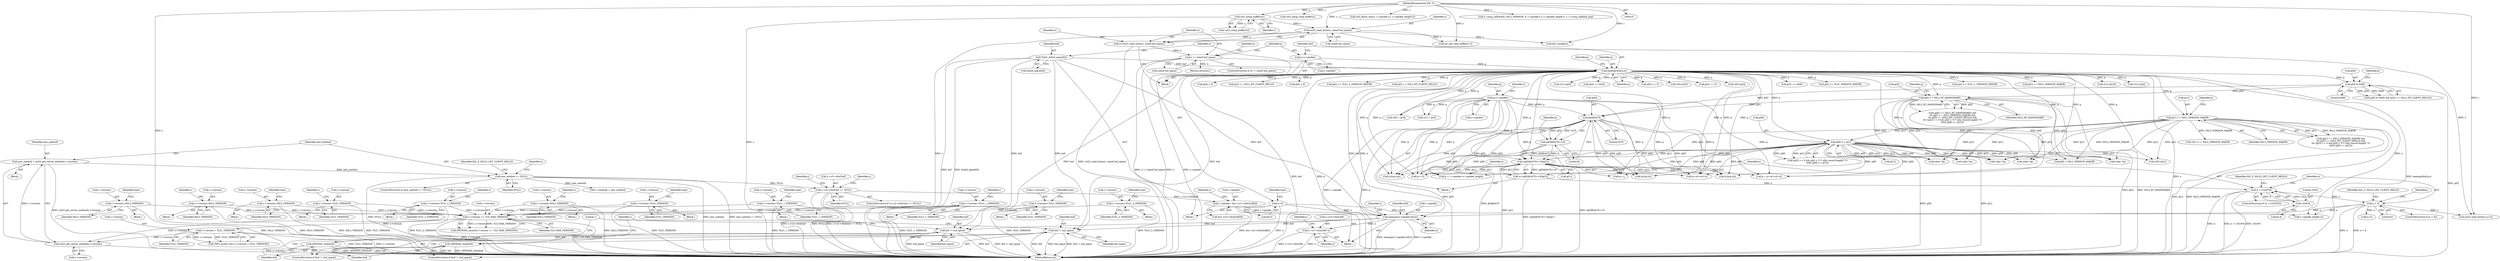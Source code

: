 digraph "0_openssl_6ce9687b5aba5391fc0de50e18779eb676d0e04d@API" {
"1001138" [label="(Call,memcpy(s->packet,buf,n))"];
"1001124" [label="(Call,s->packet= &(s->s3->rbuf.buf[0]))"];
"1001110" [label="(Call,s->s3->rbuf.buf == NULL)"];
"1001075" [label="(Call,new_method == NULL)"];
"1001068" [label="(Call,new_method = ssl23_get_server_method(s->version))"];
"1001070" [label="(Call,ssl23_get_server_method(s->version))"];
"1000689" [label="(Call,s->version <= TLS_MAX_VERSION)"];
"1000606" [label="(Call,s->version=SSL3_VERSION)"];
"1000375" [label="(Call,s->version=SSL3_VERSION)"];
"1000588" [label="(Call,s->version=SSL3_VERSION)"];
"1000356" [label="(Call,s->version=TLS1_VERSION)"];
"1000312" [label="(Call,s->version=TLS1_2_VERSION)"];
"1000406" [label="(Call,s->version=SSL3_VERSION)"];
"1000623" [label="(Call,s->version=TLS1_VERSION)"];
"1000554" [label="(Call,s->version=TLS1_1_VERSION)"];
"1000337" [label="(Call,s->version=TLS1_1_VERSION)"];
"1000571" [label="(Call,s->version=TLS1_VERSION)"];
"1000531" [label="(Call,s->version=TLS1_2_VERSION)"];
"1000697" [label="(Call,s->version < TLS1_VERSION)"];
"1000215" [label="(Call,memcpy(buf,p,n))"];
"1000152" [label="(Call,*buf= &(buf_space[0]))"];
"1000210" [label="(Call,p=s->packet)"];
"1000204" [label="(Call,n != sizeof buf_space)"];
"1000197" [label="(Call,n=ssl23_read_bytes(s, sizeof buf_space))"];
"1000199" [label="(Call,ssl23_read_bytes(s, sizeof buf_space))"];
"1000194" [label="(Call,ssl3_setup_buffers(s))"];
"1000148" [label="(MethodParameterIn,SSL *s)"];
"1000167" [label="(Call,n=0)"];
"1000761" [label="(Call,n < 9)"];
"1000750" [label="(Call,n > (1024*4))"];
"1000736" [label="(Call,n=((p[0]&0x7f)<<8)|p[1])"];
"1000738" [label="(Call,((p[0]&0x7f)<<8)|p[1])"];
"1000739" [label="(Call,(p[0]&0x7f)<<8)"];
"1000740" [label="(Call,p[0]&0x7f)"];
"1000221" [label="(Call,p[0] & 0x80)"];
"1000430" [label="(Call,p[0] == SSL3_RT_HANDSHAKE)"];
"1000717" [label="(Call,p=s->packet)"];
"1000436" [label="(Call,p[1] == SSL3_VERSION_MAJOR)"];
"1000459" [label="(Call,p[9] >= p[1])"];
"1000752" [label="(Call,1024*4)"];
"1001144" [label="(Call,s->s3->rbuf.left=n)"];
"1001228" [label="(Call,buf != buf_space)"];
"1001231" [label="(Call,OPENSSL_free(buf))"];
"1001238" [label="(Call,buf != buf_space)"];
"1001241" [label="(Call,OPENSSL_free(buf))"];
"1000587" [label="(Block,)"];
"1000193" [label="(Call,!ssl3_setup_buffers(s))"];
"1001121" [label="(Call,ssl3_setup_read_buffer(s))"];
"1000173" [label="(Identifier,type)"];
"1000430" [label="(Call,p[0] == SSL3_RT_HANDSHAKE)"];
"1000431" [label="(Call,p[0])"];
"1001245" [label="(Literal,1)"];
"1000605" [label="(Block,)"];
"1000492" [label="(Call,p[9] > SSL3_VERSION_MAJOR)"];
"1000695" [label="(Call,FIPS_mode() && (s->version < TLS1_VERSION))"];
"1001125" [label="(Call,s->packet)"];
"1000701" [label="(Identifier,TLS1_VERSION)"];
"1000437" [label="(Call,p[1])"];
"1000588" [label="(Call,s->version=SSL3_VERSION)"];
"1000195" [label="(Identifier,s)"];
"1000690" [label="(Call,s->version)"];
"1000610" [label="(Identifier,SSL3_VERSION)"];
"1000222" [label="(Call,p[0])"];
"1000454" [label="(Call,p[4] < 5)"];
"1001228" [label="(Call,buf != buf_space)"];
"1000739" [label="(Call,(p[0]&0x7f)<<8)"];
"1000216" [label="(Identifier,buf)"];
"1000200" [label="(Identifier,s)"];
"1000341" [label="(Identifier,TLS1_1_VERSION)"];
"1000688" [label="(Call,OPENSSL_assert(s->version <= TLS_MAX_VERSION))"];
"1000746" [label="(Call,p[1])"];
"1001104" [label="(Call,s->packet_length=n)"];
"1000316" [label="(Identifier,TLS1_2_VERSION)"];
"1000149" [label="(Block,)"];
"1000821" [label="(Call,p+=5)"];
"1000226" [label="(Call,p[2] == SSL2_MT_CLIENT_HELLO)"];
"1000225" [label="(Literal,0x80)"];
"1000382" [label="(Identifier,s)"];
"1000169" [label="(Literal,0)"];
"1000762" [label="(Identifier,n)"];
"1001083" [label="(Call,s->method = new_method)"];
"1000223" [label="(Identifier,p)"];
"1000220" [label="(Call,(p[0] & 0x80) && (p[2] == SSL2_MT_CLIENT_HELLO))"];
"1000356" [label="(Call,s->version=TLS1_VERSION)"];
"1000575" [label="(Identifier,TLS1_VERSION)"];
"1000436" [label="(Call,p[1] == SSL3_VERSION_MAJOR)"];
"1001076" [label="(Identifier,new_method)"];
"1000754" [label="(Literal,4)"];
"1001126" [label="(Identifier,s)"];
"1000530" [label="(Block,)"];
"1000460" [label="(Call,p[9])"];
"1000629" [label="(Identifier,type)"];
"1001066" [label="(Block,)"];
"1000413" [label="(Identifier,s)"];
"1001080" [label="(Identifier,SSL_F_SSL23_GET_CLIENT_HELLO)"];
"1001142" [label="(Identifier,buf)"];
"1000206" [label="(Call,sizeof buf_space)"];
"1000215" [label="(Call,memcpy(buf,p,n))"];
"1000481" [label="(Call,p[4] < 6)"];
"1000827" [label="(Call,n2s(p,sil))"];
"1000300" [label="(Call,p[4] >= TLS1_2_VERSION_MINOR)"];
"1000363" [label="(Identifier,s)"];
"1000463" [label="(Call,p[1])"];
"1001122" [label="(Identifier,s)"];
"1000208" [label="(Return,return(n);)"];
"1000577" [label="(Identifier,type)"];
"1000194" [label="(Call,ssl3_setup_buffers(s))"];
"1000697" [label="(Call,s->version < TLS1_VERSION)"];
"1001139" [label="(Call,s->packet)"];
"1001143" [label="(Identifier,n)"];
"1000698" [label="(Call,s->version)"];
"1001118" [label="(Identifier,NULL)"];
"1000442" [label="(Call,p[5] == SSL3_MT_CLIENT_HELLO)"];
"1000757" [label="(Identifier,SSL_F_SSL23_GET_CLIENT_HELLO)"];
"1000152" [label="(Call,*buf= &(buf_space[0]))"];
"1000740" [label="(Call,p[0]&0x7f)"];
"1000154" [label="(Call,&(buf_space[0]))"];
"1001152" [label="(Identifier,n)"];
"1000360" [label="(Identifier,TLS1_VERSION)"];
"1000689" [label="(Call,s->version <= TLS_MAX_VERSION)"];
"1001246" [label="(MethodReturn,int)"];
"1001237" [label="(ControlStructure,if (buf != buf_space))"];
"1000217" [label="(Identifier,p)"];
"1000747" [label="(Identifier,p)"];
"1000554" [label="(Call,s->version=TLS1_1_VERSION)"];
"1000148" [label="(MethodParameterIn,SSL *s)"];
"1000447" [label="(Call,(p[3] == 0 && p[4] < 5 /* silly record length? */)\n\t\t\t\t|| (p[9] >= p[1]))"];
"1001235" [label="(Identifier,s)"];
"1000977" [label="(Call,p = p+csl+sil+cl)"];
"1000722" [label="(Call,v[0] = p[3])"];
"1000763" [label="(Literal,9)"];
"1001241" [label="(Call,OPENSSL_free(buf))"];
"1000375" [label="(Call,s->version=SSL3_VERSION)"];
"1000284" [label="(Call,v[1]=p[4])"];
"1000637" [label="(Call,(char *)p)"];
"1000197" [label="(Call,n=ssl23_read_bytes(s, sizeof buf_space))"];
"1000623" [label="(Call,s->version=TLS1_VERSION)"];
"1000782" [label="(Call,ssl3_finish_mac(s, s->packet+2, s->packet_length-2))"];
"1000201" [label="(Call,sizeof buf_space)"];
"1000752" [label="(Call,1024*4)"];
"1000405" [label="(Block,)"];
"1000760" [label="(ControlStructure,if (n < 9))"];
"1000749" [label="(ControlStructure,if (n > (1024*4)))"];
"1000693" [label="(Identifier,TLS_MAX_VERSION)"];
"1001071" [label="(Call,s->version)"];
"1000729" [label="(Call,v[1] = p[4])"];
"1001098" [label="(Block,)"];
"1000429" [label="(Call,(p[0] == SSL3_RT_HANDSHAKE) &&\n\t\t\t (p[1] == SSL3_VERSION_MAJOR) &&\n\t\t\t (p[5] == SSL3_MT_CLIENT_HELLO) &&\n\t\t\t ((p[3] == 0 && p[4] < 5 /* silly record length? */)\n\t\t\t\t|| (p[9] >= p[1])))"];
"1000745" [label="(Literal,8)"];
"1000212" [label="(Call,s->packet)"];
"1000357" [label="(Call,s->version)"];
"1001138" [label="(Call,memcpy(s->packet,buf,n))"];
"1001157" [label="(Identifier,s)"];
"1000239" [label="(Call,p[4] == 0x02)"];
"1000313" [label="(Call,s->version)"];
"1000571" [label="(Call,s->version=TLS1_VERSION)"];
"1000594" [label="(Identifier,type)"];
"1000589" [label="(Call,s->version)"];
"1000218" [label="(Identifier,n)"];
"1001069" [label="(Identifier,new_method)"];
"1000221" [label="(Call,p[0] & 0x80)"];
"1000476" [label="(Call,p[3] == 0)"];
"1000761" [label="(Call,n < 9)"];
"1000624" [label="(Call,s->version)"];
"1000572" [label="(Call,s->version)"];
"1001124" [label="(Call,s->packet= &(s->s3->rbuf.buf[0]))"];
"1000766" [label="(Identifier,SSL_F_SSL23_GET_CLIENT_HELLO)"];
"1000744" [label="(Literal,0x7f)"];
"1000319" [label="(Identifier,s)"];
"1000467" [label="(Call,v[0]=p[1])"];
"1000277" [label="(Call,v[0]=p[3])"];
"1001242" [label="(Identifier,buf)"];
"1000449" [label="(Call,p[3] == 0)"];
"1000612" [label="(Identifier,type)"];
"1000210" [label="(Call,p=s->packet)"];
"1000153" [label="(Identifier,buf)"];
"1000773" [label="(Call,n+2)"];
"1000337" [label="(Call,s->version=TLS1_1_VERSION)"];
"1001077" [label="(Identifier,NULL)"];
"1001231" [label="(Call,OPENSSL_free(buf))"];
"1001111" [label="(Call,s->s3->rbuf.buf)"];
"1000717" [label="(Call,p=s->packet)"];
"1000560" [label="(Identifier,type)"];
"1000751" [label="(Identifier,n)"];
"1001068" [label="(Call,new_method = ssl23_get_server_method(s->version))"];
"1000724" [label="(Identifier,v)"];
"1001085" [label="(Identifier,s)"];
"1000444" [label="(Identifier,p)"];
"1001148" [label="(Identifier,s)"];
"1000379" [label="(Identifier,SSL3_VERSION)"];
"1000338" [label="(Call,s->version)"];
"1000737" [label="(Identifier,n)"];
"1000646" [label="(Call,(char *)p)"];
"1000655" [label="(Call,(char *)p)"];
"1001090" [label="(Call,ssl_init_wbio_buffer(s,1))"];
"1000824" [label="(Call,n2s(p,csl))"];
"1000678" [label="(Call,(char *)p)"];
"1000770" [label="(Identifier,j)"];
"1000355" [label="(Block,)"];
"1001075" [label="(Call,new_method == NULL)"];
"1000245" [label="(Call,v[0]=p[3])"];
"1000531" [label="(Call,s->version=TLS1_2_VERSION)"];
"1000532" [label="(Call,s->version)"];
"1000182" [label="(Block,)"];
"1000459" [label="(Call,p[9] >= p[1])"];
"1000374" [label="(Block,)"];
"1000627" [label="(Identifier,TLS1_VERSION)"];
"1000979" [label="(Call,p+csl+sil+cl)"];
"1000622" [label="(Block,)"];
"1001238" [label="(Call,buf != buf_space)"];
"1000204" [label="(Call,n != sizeof buf_space)"];
"1000167" [label="(Call,n=0)"];
"1001230" [label="(Identifier,buf_space)"];
"1000198" [label="(Identifier,n)"];
"1001234" [label="(Call,SSL_accept(s))"];
"1000870" [label="(Call,*(d++) = SSL3_VERSION_MAJOR)"];
"1001002" [label="(Call,p++)"];
"1000553" [label="(Block,)"];
"1001074" [label="(ControlStructure,if (new_method == NULL))"];
"1000234" [label="(Call,p[3] == 0x00)"];
"1000203" [label="(ControlStructure,if (n != sizeof buf_space))"];
"1000407" [label="(Call,s->version)"];
"1001145" [label="(Call,s->s3->rbuf.left)"];
"1001144" [label="(Call,s->s3->rbuf.left=n)"];
"1001232" [label="(Identifier,buf)"];
"1001140" [label="(Identifier,s)"];
"1001110" [label="(Call,s->s3->rbuf.buf == NULL)"];
"1000750" [label="(Call,n > (1024*4))"];
"1000344" [label="(Identifier,s)"];
"1000292" [label="(Call,p[4] >= TLS1_VERSION_MINOR)"];
"1000168" [label="(Identifier,n)"];
"1000555" [label="(Call,s->version)"];
"1000325" [label="(Call,p[4] >= TLS1_1_VERSION_MINOR)"];
"1000719" [label="(Call,s->packet)"];
"1001239" [label="(Identifier,buf)"];
"1000271" [label="(Call,p[3] == SSL3_VERSION_MAJOR)"];
"1000376" [label="(Call,s->version)"];
"1000663" [label="(Call,(char *)p)"];
"1000312" [label="(Call,s->version=TLS1_2_VERSION)"];
"1001240" [label="(Identifier,buf_space)"];
"1000607" [label="(Call,s->version)"];
"1000336" [label="(Block,)"];
"1001128" [label="(Call,&(s->s3->rbuf.buf[0]))"];
"1000753" [label="(Literal,1024)"];
"1000199" [label="(Call,ssl23_read_bytes(s, sizeof buf_space))"];
"1000535" [label="(Identifier,TLS1_2_VERSION)"];
"1000503" [label="(Call,v[1]=p[10])"];
"1000410" [label="(Identifier,SSL3_VERSION)"];
"1000987" [label="(Call,p <  s->packet+s->packet_length)"];
"1001229" [label="(Identifier,buf)"];
"1000830" [label="(Call,n2s(p,cl))"];
"1000406" [label="(Call,s->version=SSL3_VERSION)"];
"1000798" [label="(Call,s->msg_callback(0, SSL2_VERSION, 0, s->packet+2, s->packet_length-2, s, s->msg_callback_arg))"];
"1000438" [label="(Identifier,p)"];
"1000771" [label="(Call,ssl23_read_bytes(s,n+2))"];
"1000713" [label="(Block,)"];
"1000741" [label="(Call,p[0])"];
"1000228" [label="(Identifier,p)"];
"1000718" [label="(Identifier,p)"];
"1001227" [label="(ControlStructure,if (buf != buf_space))"];
"1000558" [label="(Identifier,TLS1_1_VERSION)"];
"1000205" [label="(Identifier,n)"];
"1000570" [label="(Block,)"];
"1000252" [label="(Call,v[1]=p[4])"];
"1000440" [label="(Identifier,SSL3_VERSION_MAJOR)"];
"1000434" [label="(Identifier,SSL3_RT_HANDSHAKE)"];
"1000211" [label="(Identifier,p)"];
"1000311" [label="(Block,)"];
"1000738" [label="(Call,((p[0]&0x7f)<<8)|p[1])"];
"1000435" [label="(Call,(p[1] == SSL3_VERSION_MAJOR) &&\n\t\t\t (p[5] == SSL3_MT_CLIENT_HELLO) &&\n\t\t\t ((p[3] == 0 && p[4] < 5 /* silly record length? */)\n\t\t\t\t|| (p[9] >= p[1])))"];
"1001109" [label="(ControlStructure,if (s->s3->rbuf.buf == NULL))"];
"1000209" [label="(Identifier,n)"];
"1000592" [label="(Identifier,SSL3_VERSION)"];
"1000606" [label="(Call,s->version=SSL3_VERSION)"];
"1001070" [label="(Call,ssl23_get_server_method(s->version))"];
"1000736" [label="(Call,n=((p[0]&0x7f)<<8)|p[1])"];
"1000537" [label="(Identifier,type)"];
"1001138" -> "1001098"  [label="AST: "];
"1001138" -> "1001143"  [label="CFG: "];
"1001139" -> "1001138"  [label="AST: "];
"1001142" -> "1001138"  [label="AST: "];
"1001143" -> "1001138"  [label="AST: "];
"1001148" -> "1001138"  [label="CFG: "];
"1001138" -> "1001246"  [label="DDG: s->packet"];
"1001138" -> "1001246"  [label="DDG: memcpy(s->packet,buf,n)"];
"1001124" -> "1001138"  [label="DDG: s->packet"];
"1000215" -> "1001138"  [label="DDG: buf"];
"1000215" -> "1001138"  [label="DDG: n"];
"1000152" -> "1001138"  [label="DDG: buf"];
"1000167" -> "1001138"  [label="DDG: n"];
"1000761" -> "1001138"  [label="DDG: n"];
"1001138" -> "1001144"  [label="DDG: n"];
"1001138" -> "1001228"  [label="DDG: buf"];
"1001138" -> "1001238"  [label="DDG: buf"];
"1001124" -> "1001098"  [label="AST: "];
"1001124" -> "1001128"  [label="CFG: "];
"1001125" -> "1001124"  [label="AST: "];
"1001128" -> "1001124"  [label="AST: "];
"1001140" -> "1001124"  [label="CFG: "];
"1001124" -> "1001246"  [label="DDG: &(s->s3->rbuf.buf[0])"];
"1001110" -> "1001124"  [label="DDG: s->s3->rbuf.buf"];
"1001110" -> "1001109"  [label="AST: "];
"1001110" -> "1001118"  [label="CFG: "];
"1001111" -> "1001110"  [label="AST: "];
"1001118" -> "1001110"  [label="AST: "];
"1001122" -> "1001110"  [label="CFG: "];
"1001126" -> "1001110"  [label="CFG: "];
"1001110" -> "1001246"  [label="DDG: s->s3->rbuf.buf == NULL"];
"1001110" -> "1001246"  [label="DDG: s->s3->rbuf.buf"];
"1001110" -> "1001246"  [label="DDG: NULL"];
"1001075" -> "1001110"  [label="DDG: NULL"];
"1001075" -> "1001074"  [label="AST: "];
"1001075" -> "1001077"  [label="CFG: "];
"1001076" -> "1001075"  [label="AST: "];
"1001077" -> "1001075"  [label="AST: "];
"1001080" -> "1001075"  [label="CFG: "];
"1001085" -> "1001075"  [label="CFG: "];
"1001075" -> "1001246"  [label="DDG: new_method == NULL"];
"1001075" -> "1001246"  [label="DDG: NULL"];
"1001075" -> "1001246"  [label="DDG: new_method"];
"1001068" -> "1001075"  [label="DDG: new_method"];
"1001075" -> "1001083"  [label="DDG: new_method"];
"1001068" -> "1001066"  [label="AST: "];
"1001068" -> "1001070"  [label="CFG: "];
"1001069" -> "1001068"  [label="AST: "];
"1001070" -> "1001068"  [label="AST: "];
"1001076" -> "1001068"  [label="CFG: "];
"1001068" -> "1001246"  [label="DDG: ssl23_get_server_method(s->version)"];
"1001070" -> "1001068"  [label="DDG: s->version"];
"1001070" -> "1001071"  [label="CFG: "];
"1001071" -> "1001070"  [label="AST: "];
"1001070" -> "1001246"  [label="DDG: s->version"];
"1000689" -> "1001070"  [label="DDG: s->version"];
"1000697" -> "1001070"  [label="DDG: s->version"];
"1000689" -> "1000688"  [label="AST: "];
"1000689" -> "1000693"  [label="CFG: "];
"1000690" -> "1000689"  [label="AST: "];
"1000693" -> "1000689"  [label="AST: "];
"1000688" -> "1000689"  [label="CFG: "];
"1000689" -> "1001246"  [label="DDG: TLS_MAX_VERSION"];
"1000689" -> "1001246"  [label="DDG: s->version"];
"1000689" -> "1000688"  [label="DDG: s->version"];
"1000689" -> "1000688"  [label="DDG: TLS_MAX_VERSION"];
"1000606" -> "1000689"  [label="DDG: s->version"];
"1000375" -> "1000689"  [label="DDG: s->version"];
"1000588" -> "1000689"  [label="DDG: s->version"];
"1000356" -> "1000689"  [label="DDG: s->version"];
"1000312" -> "1000689"  [label="DDG: s->version"];
"1000406" -> "1000689"  [label="DDG: s->version"];
"1000623" -> "1000689"  [label="DDG: s->version"];
"1000554" -> "1000689"  [label="DDG: s->version"];
"1000337" -> "1000689"  [label="DDG: s->version"];
"1000571" -> "1000689"  [label="DDG: s->version"];
"1000531" -> "1000689"  [label="DDG: s->version"];
"1000689" -> "1000697"  [label="DDG: s->version"];
"1000606" -> "1000605"  [label="AST: "];
"1000606" -> "1000610"  [label="CFG: "];
"1000607" -> "1000606"  [label="AST: "];
"1000610" -> "1000606"  [label="AST: "];
"1000612" -> "1000606"  [label="CFG: "];
"1000606" -> "1001246"  [label="DDG: SSL3_VERSION"];
"1000375" -> "1000374"  [label="AST: "];
"1000375" -> "1000379"  [label="CFG: "];
"1000376" -> "1000375"  [label="AST: "];
"1000379" -> "1000375"  [label="AST: "];
"1000382" -> "1000375"  [label="CFG: "];
"1000375" -> "1001246"  [label="DDG: SSL3_VERSION"];
"1000588" -> "1000587"  [label="AST: "];
"1000588" -> "1000592"  [label="CFG: "];
"1000589" -> "1000588"  [label="AST: "];
"1000592" -> "1000588"  [label="AST: "];
"1000594" -> "1000588"  [label="CFG: "];
"1000588" -> "1001246"  [label="DDG: SSL3_VERSION"];
"1000356" -> "1000355"  [label="AST: "];
"1000356" -> "1000360"  [label="CFG: "];
"1000357" -> "1000356"  [label="AST: "];
"1000360" -> "1000356"  [label="AST: "];
"1000363" -> "1000356"  [label="CFG: "];
"1000356" -> "1001246"  [label="DDG: TLS1_VERSION"];
"1000312" -> "1000311"  [label="AST: "];
"1000312" -> "1000316"  [label="CFG: "];
"1000313" -> "1000312"  [label="AST: "];
"1000316" -> "1000312"  [label="AST: "];
"1000319" -> "1000312"  [label="CFG: "];
"1000312" -> "1001246"  [label="DDG: TLS1_2_VERSION"];
"1000406" -> "1000405"  [label="AST: "];
"1000406" -> "1000410"  [label="CFG: "];
"1000407" -> "1000406"  [label="AST: "];
"1000410" -> "1000406"  [label="AST: "];
"1000413" -> "1000406"  [label="CFG: "];
"1000406" -> "1001246"  [label="DDG: SSL3_VERSION"];
"1000623" -> "1000622"  [label="AST: "];
"1000623" -> "1000627"  [label="CFG: "];
"1000624" -> "1000623"  [label="AST: "];
"1000627" -> "1000623"  [label="AST: "];
"1000629" -> "1000623"  [label="CFG: "];
"1000623" -> "1001246"  [label="DDG: TLS1_VERSION"];
"1000554" -> "1000553"  [label="AST: "];
"1000554" -> "1000558"  [label="CFG: "];
"1000555" -> "1000554"  [label="AST: "];
"1000558" -> "1000554"  [label="AST: "];
"1000560" -> "1000554"  [label="CFG: "];
"1000554" -> "1001246"  [label="DDG: TLS1_1_VERSION"];
"1000337" -> "1000336"  [label="AST: "];
"1000337" -> "1000341"  [label="CFG: "];
"1000338" -> "1000337"  [label="AST: "];
"1000341" -> "1000337"  [label="AST: "];
"1000344" -> "1000337"  [label="CFG: "];
"1000337" -> "1001246"  [label="DDG: TLS1_1_VERSION"];
"1000571" -> "1000570"  [label="AST: "];
"1000571" -> "1000575"  [label="CFG: "];
"1000572" -> "1000571"  [label="AST: "];
"1000575" -> "1000571"  [label="AST: "];
"1000577" -> "1000571"  [label="CFG: "];
"1000571" -> "1001246"  [label="DDG: TLS1_VERSION"];
"1000531" -> "1000530"  [label="AST: "];
"1000531" -> "1000535"  [label="CFG: "];
"1000532" -> "1000531"  [label="AST: "];
"1000535" -> "1000531"  [label="AST: "];
"1000537" -> "1000531"  [label="CFG: "];
"1000531" -> "1001246"  [label="DDG: TLS1_2_VERSION"];
"1000697" -> "1000695"  [label="AST: "];
"1000697" -> "1000701"  [label="CFG: "];
"1000698" -> "1000697"  [label="AST: "];
"1000701" -> "1000697"  [label="AST: "];
"1000695" -> "1000697"  [label="CFG: "];
"1000697" -> "1001246"  [label="DDG: TLS1_VERSION"];
"1000697" -> "1001246"  [label="DDG: s->version"];
"1000697" -> "1000695"  [label="DDG: s->version"];
"1000697" -> "1000695"  [label="DDG: TLS1_VERSION"];
"1000215" -> "1000182"  [label="AST: "];
"1000215" -> "1000218"  [label="CFG: "];
"1000216" -> "1000215"  [label="AST: "];
"1000217" -> "1000215"  [label="AST: "];
"1000218" -> "1000215"  [label="AST: "];
"1000223" -> "1000215"  [label="CFG: "];
"1000215" -> "1001246"  [label="DDG: buf"];
"1000215" -> "1001246"  [label="DDG: p"];
"1000215" -> "1001246"  [label="DDG: n"];
"1000215" -> "1001246"  [label="DDG: memcpy(buf,p,n)"];
"1000152" -> "1000215"  [label="DDG: buf"];
"1000210" -> "1000215"  [label="DDG: p"];
"1000204" -> "1000215"  [label="DDG: n"];
"1000215" -> "1000221"  [label="DDG: p"];
"1000215" -> "1000226"  [label="DDG: p"];
"1000215" -> "1000234"  [label="DDG: p"];
"1000215" -> "1000239"  [label="DDG: p"];
"1000215" -> "1000245"  [label="DDG: p"];
"1000215" -> "1000252"  [label="DDG: p"];
"1000215" -> "1000271"  [label="DDG: p"];
"1000215" -> "1000277"  [label="DDG: p"];
"1000215" -> "1000284"  [label="DDG: p"];
"1000215" -> "1000292"  [label="DDG: p"];
"1000215" -> "1000300"  [label="DDG: p"];
"1000215" -> "1000325"  [label="DDG: p"];
"1000215" -> "1000430"  [label="DDG: p"];
"1000215" -> "1000436"  [label="DDG: p"];
"1000215" -> "1000442"  [label="DDG: p"];
"1000215" -> "1000449"  [label="DDG: p"];
"1000215" -> "1000454"  [label="DDG: p"];
"1000215" -> "1000459"  [label="DDG: p"];
"1000215" -> "1000467"  [label="DDG: p"];
"1000215" -> "1000476"  [label="DDG: p"];
"1000215" -> "1000481"  [label="DDG: p"];
"1000215" -> "1000492"  [label="DDG: p"];
"1000215" -> "1000503"  [label="DDG: p"];
"1000215" -> "1000637"  [label="DDG: p"];
"1000215" -> "1000722"  [label="DDG: p"];
"1000215" -> "1000729"  [label="DDG: p"];
"1000215" -> "1000738"  [label="DDG: p"];
"1000215" -> "1000821"  [label="DDG: p"];
"1000215" -> "1000824"  [label="DDG: p"];
"1000215" -> "1000827"  [label="DDG: p"];
"1000215" -> "1000830"  [label="DDG: p"];
"1000215" -> "1000977"  [label="DDG: p"];
"1000215" -> "1000979"  [label="DDG: p"];
"1000215" -> "1000987"  [label="DDG: p"];
"1000215" -> "1001002"  [label="DDG: p"];
"1000215" -> "1001104"  [label="DDG: n"];
"1000215" -> "1001228"  [label="DDG: buf"];
"1000215" -> "1001238"  [label="DDG: buf"];
"1000152" -> "1000149"  [label="AST: "];
"1000152" -> "1000154"  [label="CFG: "];
"1000153" -> "1000152"  [label="AST: "];
"1000154" -> "1000152"  [label="AST: "];
"1000168" -> "1000152"  [label="CFG: "];
"1000152" -> "1001246"  [label="DDG: buf"];
"1000152" -> "1001246"  [label="DDG: &(buf_space[0])"];
"1000152" -> "1001228"  [label="DDG: buf"];
"1000152" -> "1001238"  [label="DDG: buf"];
"1000210" -> "1000182"  [label="AST: "];
"1000210" -> "1000212"  [label="CFG: "];
"1000211" -> "1000210"  [label="AST: "];
"1000212" -> "1000210"  [label="AST: "];
"1000216" -> "1000210"  [label="CFG: "];
"1000210" -> "1001246"  [label="DDG: s->packet"];
"1000204" -> "1000203"  [label="AST: "];
"1000204" -> "1000206"  [label="CFG: "];
"1000205" -> "1000204"  [label="AST: "];
"1000206" -> "1000204"  [label="AST: "];
"1000209" -> "1000204"  [label="CFG: "];
"1000211" -> "1000204"  [label="CFG: "];
"1000204" -> "1001246"  [label="DDG: n"];
"1000204" -> "1001246"  [label="DDG: n != sizeof buf_space"];
"1000197" -> "1000204"  [label="DDG: n"];
"1000204" -> "1000208"  [label="DDG: n"];
"1000197" -> "1000182"  [label="AST: "];
"1000197" -> "1000199"  [label="CFG: "];
"1000198" -> "1000197"  [label="AST: "];
"1000199" -> "1000197"  [label="AST: "];
"1000205" -> "1000197"  [label="CFG: "];
"1000197" -> "1001246"  [label="DDG: ssl23_read_bytes(s, sizeof buf_space)"];
"1000199" -> "1000197"  [label="DDG: s"];
"1000199" -> "1000201"  [label="CFG: "];
"1000200" -> "1000199"  [label="AST: "];
"1000201" -> "1000199"  [label="AST: "];
"1000199" -> "1001246"  [label="DDG: s"];
"1000194" -> "1000199"  [label="DDG: s"];
"1000148" -> "1000199"  [label="DDG: s"];
"1000199" -> "1000771"  [label="DDG: s"];
"1000199" -> "1001090"  [label="DDG: s"];
"1000199" -> "1001234"  [label="DDG: s"];
"1000194" -> "1000193"  [label="AST: "];
"1000194" -> "1000195"  [label="CFG: "];
"1000195" -> "1000194"  [label="AST: "];
"1000193" -> "1000194"  [label="CFG: "];
"1000194" -> "1001246"  [label="DDG: s"];
"1000194" -> "1000193"  [label="DDG: s"];
"1000148" -> "1000194"  [label="DDG: s"];
"1000148" -> "1000147"  [label="AST: "];
"1000148" -> "1001246"  [label="DDG: s"];
"1000148" -> "1000771"  [label="DDG: s"];
"1000148" -> "1000782"  [label="DDG: s"];
"1000148" -> "1000798"  [label="DDG: s"];
"1000148" -> "1001090"  [label="DDG: s"];
"1000148" -> "1001121"  [label="DDG: s"];
"1000148" -> "1001234"  [label="DDG: s"];
"1000167" -> "1000149"  [label="AST: "];
"1000167" -> "1000169"  [label="CFG: "];
"1000168" -> "1000167"  [label="AST: "];
"1000169" -> "1000167"  [label="AST: "];
"1000173" -> "1000167"  [label="CFG: "];
"1000167" -> "1001246"  [label="DDG: n"];
"1000167" -> "1001104"  [label="DDG: n"];
"1000761" -> "1000760"  [label="AST: "];
"1000761" -> "1000763"  [label="CFG: "];
"1000762" -> "1000761"  [label="AST: "];
"1000763" -> "1000761"  [label="AST: "];
"1000766" -> "1000761"  [label="CFG: "];
"1000770" -> "1000761"  [label="CFG: "];
"1000761" -> "1001246"  [label="DDG: n"];
"1000761" -> "1001246"  [label="DDG: n < 9"];
"1000750" -> "1000761"  [label="DDG: n"];
"1000761" -> "1000771"  [label="DDG: n"];
"1000761" -> "1000773"  [label="DDG: n"];
"1000761" -> "1001104"  [label="DDG: n"];
"1000750" -> "1000749"  [label="AST: "];
"1000750" -> "1000752"  [label="CFG: "];
"1000751" -> "1000750"  [label="AST: "];
"1000752" -> "1000750"  [label="AST: "];
"1000757" -> "1000750"  [label="CFG: "];
"1000762" -> "1000750"  [label="CFG: "];
"1000750" -> "1001246"  [label="DDG: n"];
"1000750" -> "1001246"  [label="DDG: n > (1024*4)"];
"1000750" -> "1001246"  [label="DDG: 1024*4"];
"1000736" -> "1000750"  [label="DDG: n"];
"1000752" -> "1000750"  [label="DDG: 1024"];
"1000752" -> "1000750"  [label="DDG: 4"];
"1000736" -> "1000713"  [label="AST: "];
"1000736" -> "1000738"  [label="CFG: "];
"1000737" -> "1000736"  [label="AST: "];
"1000738" -> "1000736"  [label="AST: "];
"1000751" -> "1000736"  [label="CFG: "];
"1000736" -> "1001246"  [label="DDG: ((p[0]&0x7f)<<8)|p[1]"];
"1000738" -> "1000736"  [label="DDG: (p[0]&0x7f)<<8"];
"1000738" -> "1000736"  [label="DDG: p[1]"];
"1000738" -> "1000746"  [label="CFG: "];
"1000739" -> "1000738"  [label="AST: "];
"1000746" -> "1000738"  [label="AST: "];
"1000738" -> "1001246"  [label="DDG: (p[0]&0x7f)<<8"];
"1000738" -> "1001246"  [label="DDG: p[1]"];
"1000739" -> "1000738"  [label="DDG: p[0]&0x7f"];
"1000739" -> "1000738"  [label="DDG: 8"];
"1000436" -> "1000738"  [label="DDG: p[1]"];
"1000459" -> "1000738"  [label="DDG: p[1]"];
"1000717" -> "1000738"  [label="DDG: p"];
"1000738" -> "1000821"  [label="DDG: p[1]"];
"1000738" -> "1000824"  [label="DDG: p[1]"];
"1000738" -> "1000827"  [label="DDG: p[1]"];
"1000738" -> "1000830"  [label="DDG: p[1]"];
"1000738" -> "1000977"  [label="DDG: p[1]"];
"1000738" -> "1000979"  [label="DDG: p[1]"];
"1000738" -> "1000987"  [label="DDG: p[1]"];
"1000738" -> "1001002"  [label="DDG: p[1]"];
"1000739" -> "1000745"  [label="CFG: "];
"1000740" -> "1000739"  [label="AST: "];
"1000745" -> "1000739"  [label="AST: "];
"1000747" -> "1000739"  [label="CFG: "];
"1000739" -> "1001246"  [label="DDG: p[0]&0x7f"];
"1000740" -> "1000739"  [label="DDG: p[0]"];
"1000740" -> "1000739"  [label="DDG: 0x7f"];
"1000740" -> "1000744"  [label="CFG: "];
"1000741" -> "1000740"  [label="AST: "];
"1000744" -> "1000740"  [label="AST: "];
"1000745" -> "1000740"  [label="CFG: "];
"1000740" -> "1001246"  [label="DDG: p[0]"];
"1000221" -> "1000740"  [label="DDG: p[0]"];
"1000430" -> "1000740"  [label="DDG: p[0]"];
"1000717" -> "1000740"  [label="DDG: p"];
"1000740" -> "1000821"  [label="DDG: p[0]"];
"1000740" -> "1000824"  [label="DDG: p[0]"];
"1000740" -> "1000827"  [label="DDG: p[0]"];
"1000740" -> "1000830"  [label="DDG: p[0]"];
"1000740" -> "1000977"  [label="DDG: p[0]"];
"1000740" -> "1000979"  [label="DDG: p[0]"];
"1000740" -> "1000987"  [label="DDG: p[0]"];
"1000740" -> "1001002"  [label="DDG: p[0]"];
"1000221" -> "1000220"  [label="AST: "];
"1000221" -> "1000225"  [label="CFG: "];
"1000222" -> "1000221"  [label="AST: "];
"1000225" -> "1000221"  [label="AST: "];
"1000228" -> "1000221"  [label="CFG: "];
"1000220" -> "1000221"  [label="CFG: "];
"1000221" -> "1001246"  [label="DDG: p[0]"];
"1000221" -> "1000220"  [label="DDG: p[0]"];
"1000221" -> "1000220"  [label="DDG: 0x80"];
"1000221" -> "1000430"  [label="DDG: p[0]"];
"1000430" -> "1000429"  [label="AST: "];
"1000430" -> "1000434"  [label="CFG: "];
"1000431" -> "1000430"  [label="AST: "];
"1000434" -> "1000430"  [label="AST: "];
"1000438" -> "1000430"  [label="CFG: "];
"1000429" -> "1000430"  [label="CFG: "];
"1000430" -> "1001246"  [label="DDG: SSL3_RT_HANDSHAKE"];
"1000430" -> "1001246"  [label="DDG: p[0]"];
"1000430" -> "1000429"  [label="DDG: p[0]"];
"1000430" -> "1000429"  [label="DDG: SSL3_RT_HANDSHAKE"];
"1000430" -> "1000637"  [label="DDG: p[0]"];
"1000430" -> "1000646"  [label="DDG: p[0]"];
"1000430" -> "1000655"  [label="DDG: p[0]"];
"1000430" -> "1000663"  [label="DDG: p[0]"];
"1000430" -> "1000678"  [label="DDG: p[0]"];
"1000717" -> "1000713"  [label="AST: "];
"1000717" -> "1000719"  [label="CFG: "];
"1000718" -> "1000717"  [label="AST: "];
"1000719" -> "1000717"  [label="AST: "];
"1000724" -> "1000717"  [label="CFG: "];
"1000717" -> "1001246"  [label="DDG: s->packet"];
"1000717" -> "1001246"  [label="DDG: p"];
"1000717" -> "1000722"  [label="DDG: p"];
"1000717" -> "1000729"  [label="DDG: p"];
"1000717" -> "1000821"  [label="DDG: p"];
"1000717" -> "1000824"  [label="DDG: p"];
"1000717" -> "1000827"  [label="DDG: p"];
"1000717" -> "1000830"  [label="DDG: p"];
"1000717" -> "1000977"  [label="DDG: p"];
"1000717" -> "1000979"  [label="DDG: p"];
"1000717" -> "1000987"  [label="DDG: p"];
"1000717" -> "1001002"  [label="DDG: p"];
"1000436" -> "1000435"  [label="AST: "];
"1000436" -> "1000440"  [label="CFG: "];
"1000437" -> "1000436"  [label="AST: "];
"1000440" -> "1000436"  [label="AST: "];
"1000444" -> "1000436"  [label="CFG: "];
"1000435" -> "1000436"  [label="CFG: "];
"1000436" -> "1001246"  [label="DDG: p[1]"];
"1000436" -> "1001246"  [label="DDG: SSL3_VERSION_MAJOR"];
"1000436" -> "1000435"  [label="DDG: p[1]"];
"1000436" -> "1000435"  [label="DDG: SSL3_VERSION_MAJOR"];
"1000436" -> "1000459"  [label="DDG: p[1]"];
"1000436" -> "1000467"  [label="DDG: p[1]"];
"1000436" -> "1000492"  [label="DDG: SSL3_VERSION_MAJOR"];
"1000436" -> "1000637"  [label="DDG: p[1]"];
"1000436" -> "1000646"  [label="DDG: p[1]"];
"1000436" -> "1000655"  [label="DDG: p[1]"];
"1000436" -> "1000663"  [label="DDG: p[1]"];
"1000436" -> "1000678"  [label="DDG: p[1]"];
"1000436" -> "1000870"  [label="DDG: SSL3_VERSION_MAJOR"];
"1000459" -> "1000447"  [label="AST: "];
"1000459" -> "1000463"  [label="CFG: "];
"1000460" -> "1000459"  [label="AST: "];
"1000463" -> "1000459"  [label="AST: "];
"1000447" -> "1000459"  [label="CFG: "];
"1000459" -> "1001246"  [label="DDG: p[9]"];
"1000459" -> "1001246"  [label="DDG: p[1]"];
"1000459" -> "1000447"  [label="DDG: p[9]"];
"1000459" -> "1000447"  [label="DDG: p[1]"];
"1000459" -> "1000467"  [label="DDG: p[1]"];
"1000459" -> "1000492"  [label="DDG: p[9]"];
"1000459" -> "1000637"  [label="DDG: p[9]"];
"1000459" -> "1000637"  [label="DDG: p[1]"];
"1000459" -> "1000646"  [label="DDG: p[9]"];
"1000459" -> "1000646"  [label="DDG: p[1]"];
"1000459" -> "1000655"  [label="DDG: p[9]"];
"1000459" -> "1000655"  [label="DDG: p[1]"];
"1000459" -> "1000663"  [label="DDG: p[9]"];
"1000459" -> "1000663"  [label="DDG: p[1]"];
"1000459" -> "1000678"  [label="DDG: p[9]"];
"1000459" -> "1000678"  [label="DDG: p[1]"];
"1000459" -> "1000821"  [label="DDG: p[9]"];
"1000459" -> "1000824"  [label="DDG: p[9]"];
"1000459" -> "1000827"  [label="DDG: p[9]"];
"1000459" -> "1000830"  [label="DDG: p[9]"];
"1000459" -> "1000977"  [label="DDG: p[9]"];
"1000459" -> "1000979"  [label="DDG: p[9]"];
"1000459" -> "1000987"  [label="DDG: p[9]"];
"1000459" -> "1001002"  [label="DDG: p[9]"];
"1000752" -> "1000754"  [label="CFG: "];
"1000753" -> "1000752"  [label="AST: "];
"1000754" -> "1000752"  [label="AST: "];
"1001144" -> "1001098"  [label="AST: "];
"1001144" -> "1001152"  [label="CFG: "];
"1001145" -> "1001144"  [label="AST: "];
"1001152" -> "1001144"  [label="AST: "];
"1001157" -> "1001144"  [label="CFG: "];
"1001144" -> "1001246"  [label="DDG: s->s3->rbuf.left"];
"1001144" -> "1001246"  [label="DDG: n"];
"1001228" -> "1001227"  [label="AST: "];
"1001228" -> "1001230"  [label="CFG: "];
"1001229" -> "1001228"  [label="AST: "];
"1001230" -> "1001228"  [label="AST: "];
"1001232" -> "1001228"  [label="CFG: "];
"1001235" -> "1001228"  [label="CFG: "];
"1001228" -> "1001246"  [label="DDG: buf"];
"1001228" -> "1001246"  [label="DDG: buf_space"];
"1001228" -> "1001246"  [label="DDG: buf != buf_space"];
"1001228" -> "1001231"  [label="DDG: buf"];
"1001231" -> "1001227"  [label="AST: "];
"1001231" -> "1001232"  [label="CFG: "];
"1001232" -> "1001231"  [label="AST: "];
"1001235" -> "1001231"  [label="CFG: "];
"1001231" -> "1001246"  [label="DDG: buf"];
"1001231" -> "1001246"  [label="DDG: OPENSSL_free(buf)"];
"1001238" -> "1001237"  [label="AST: "];
"1001238" -> "1001240"  [label="CFG: "];
"1001239" -> "1001238"  [label="AST: "];
"1001240" -> "1001238"  [label="AST: "];
"1001242" -> "1001238"  [label="CFG: "];
"1001245" -> "1001238"  [label="CFG: "];
"1001238" -> "1001246"  [label="DDG: buf"];
"1001238" -> "1001246"  [label="DDG: buf != buf_space"];
"1001238" -> "1001246"  [label="DDG: buf_space"];
"1001238" -> "1001241"  [label="DDG: buf"];
"1001241" -> "1001237"  [label="AST: "];
"1001241" -> "1001242"  [label="CFG: "];
"1001242" -> "1001241"  [label="AST: "];
"1001245" -> "1001241"  [label="CFG: "];
"1001241" -> "1001246"  [label="DDG: OPENSSL_free(buf)"];
"1001241" -> "1001246"  [label="DDG: buf"];
}
